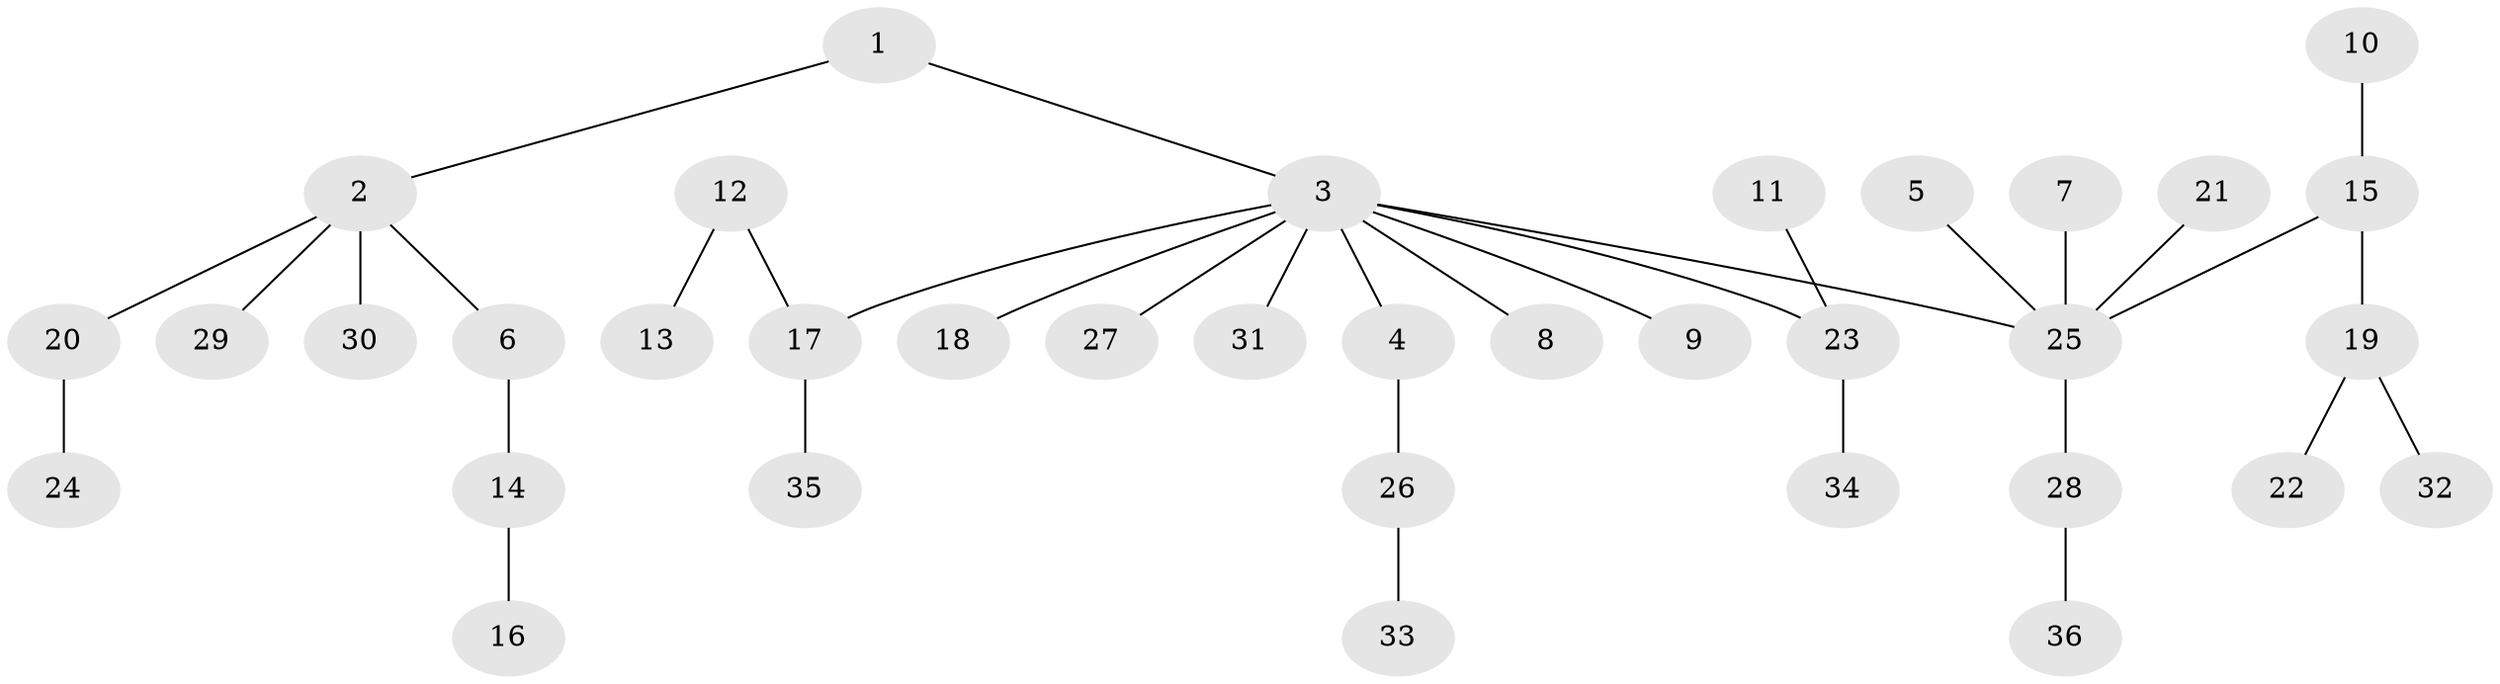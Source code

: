 // original degree distribution, {9: 0.014084507042253521, 4: 0.04225352112676056, 2: 0.2535211267605634, 6: 0.028169014084507043, 1: 0.49295774647887325, 3: 0.16901408450704225}
// Generated by graph-tools (version 1.1) at 2025/50/03/09/25 03:50:20]
// undirected, 36 vertices, 35 edges
graph export_dot {
graph [start="1"]
  node [color=gray90,style=filled];
  1;
  2;
  3;
  4;
  5;
  6;
  7;
  8;
  9;
  10;
  11;
  12;
  13;
  14;
  15;
  16;
  17;
  18;
  19;
  20;
  21;
  22;
  23;
  24;
  25;
  26;
  27;
  28;
  29;
  30;
  31;
  32;
  33;
  34;
  35;
  36;
  1 -- 2 [weight=1.0];
  1 -- 3 [weight=1.0];
  2 -- 6 [weight=1.0];
  2 -- 20 [weight=1.0];
  2 -- 29 [weight=1.0];
  2 -- 30 [weight=1.0];
  3 -- 4 [weight=1.0];
  3 -- 8 [weight=1.0];
  3 -- 9 [weight=1.0];
  3 -- 17 [weight=1.0];
  3 -- 18 [weight=1.0];
  3 -- 23 [weight=1.0];
  3 -- 25 [weight=1.0];
  3 -- 27 [weight=1.0];
  3 -- 31 [weight=1.0];
  4 -- 26 [weight=1.0];
  5 -- 25 [weight=1.0];
  6 -- 14 [weight=1.0];
  7 -- 25 [weight=1.0];
  10 -- 15 [weight=1.0];
  11 -- 23 [weight=1.0];
  12 -- 13 [weight=1.0];
  12 -- 17 [weight=1.0];
  14 -- 16 [weight=1.0];
  15 -- 19 [weight=1.0];
  15 -- 25 [weight=1.0];
  17 -- 35 [weight=1.0];
  19 -- 22 [weight=1.0];
  19 -- 32 [weight=1.0];
  20 -- 24 [weight=1.0];
  21 -- 25 [weight=1.0];
  23 -- 34 [weight=1.0];
  25 -- 28 [weight=1.0];
  26 -- 33 [weight=1.0];
  28 -- 36 [weight=1.0];
}
